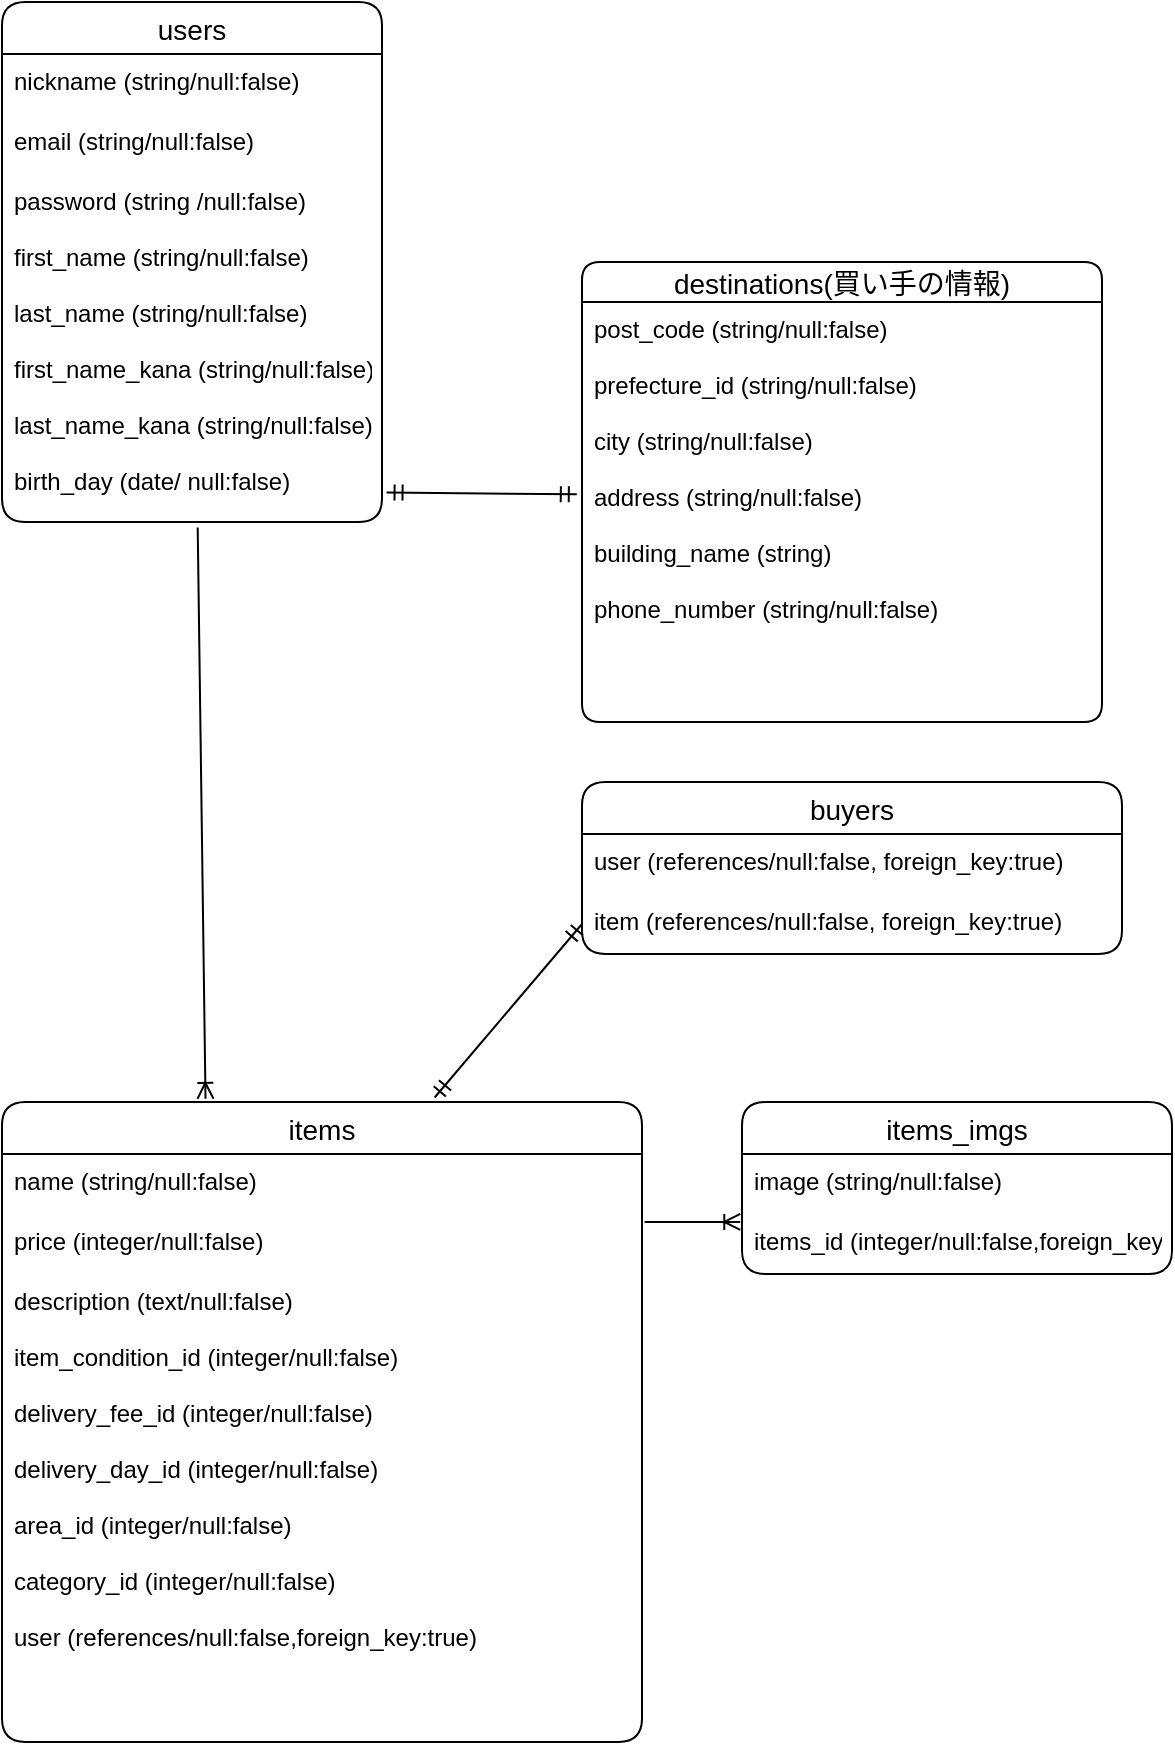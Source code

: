 <mxfile>
    <diagram id="SC02nmxxqd3HhDbNZ7X4" name="Page-1">
        <mxGraphModel dx="674" dy="568" grid="1" gridSize="10" guides="1" tooltips="1" connect="1" arrows="0" fold="1" page="1" pageScale="1" pageWidth="850" pageHeight="1100" background="none" math="0" shadow="0">
            <root>
                <mxCell id="0"/>
                <mxCell id="1" parent="0"/>
                <mxCell id="aFZ-WwqPqNnlQRLceJTL-1" value="users" style="swimlane;fontStyle=0;childLayout=stackLayout;horizontal=1;startSize=26;horizontalStack=0;resizeParent=1;resizeParentMax=0;resizeLast=0;collapsible=1;marginBottom=0;align=center;fontSize=14;rounded=1;" parent="1" vertex="1">
                    <mxGeometry x="30" y="30" width="190" height="260" as="geometry">
                        <mxRectangle x="30" y="20" width="70" height="30" as="alternateBounds"/>
                    </mxGeometry>
                </mxCell>
                <mxCell id="aFZ-WwqPqNnlQRLceJTL-2" value="nickname (string/null:false)" style="text;strokeColor=none;fillColor=none;spacingLeft=4;spacingRight=4;overflow=hidden;rotatable=0;points=[[0,0.5],[1,0.5]];portConstraint=eastwest;fontSize=12;rounded=1;" parent="aFZ-WwqPqNnlQRLceJTL-1" vertex="1">
                    <mxGeometry y="26" width="190" height="30" as="geometry"/>
                </mxCell>
                <mxCell id="aFZ-WwqPqNnlQRLceJTL-3" value="email (string/null:false)" style="text;strokeColor=none;fillColor=none;spacingLeft=4;spacingRight=4;overflow=hidden;rotatable=0;points=[[0,0.5],[1,0.5]];portConstraint=eastwest;fontSize=12;rounded=1;" parent="aFZ-WwqPqNnlQRLceJTL-1" vertex="1">
                    <mxGeometry y="56" width="190" height="30" as="geometry"/>
                </mxCell>
                <mxCell id="aFZ-WwqPqNnlQRLceJTL-4" value="password (string /null:false)&#10;&#10;first_name (string/null:false)&#10;&#10;last_name (string/null:false)&#10;&#10;first_name_kana (string/null:false)&#10;&#10;last_name_kana (string/null:false)&#10;&#10;birth_day (date/ null:false)&#10;&#10;&#10;&#10;&#10;&#10;&#10;&#10;&#10;&#10;&#10;&#10;&#10;&#10;&#10;" style="text;strokeColor=none;fillColor=none;spacingLeft=4;spacingRight=4;overflow=hidden;rotatable=0;points=[[0,0.5],[1,0.5]];portConstraint=eastwest;fontSize=12;rounded=1;" parent="aFZ-WwqPqNnlQRLceJTL-1" vertex="1">
                    <mxGeometry y="86" width="190" height="174" as="geometry"/>
                </mxCell>
                <mxCell id="aFZ-WwqPqNnlQRLceJTL-7" value="items" style="swimlane;fontStyle=0;childLayout=stackLayout;horizontal=1;startSize=26;horizontalStack=0;resizeParent=1;resizeParentMax=0;resizeLast=0;collapsible=1;marginBottom=0;align=center;fontSize=14;rounded=1;" parent="1" vertex="1">
                    <mxGeometry x="30" y="580" width="320" height="320" as="geometry"/>
                </mxCell>
                <mxCell id="aFZ-WwqPqNnlQRLceJTL-8" value="name (string/null:false)" style="text;strokeColor=none;fillColor=none;spacingLeft=4;spacingRight=4;overflow=hidden;rotatable=0;points=[[0,0.5],[1,0.5]];portConstraint=eastwest;fontSize=12;rounded=1;" parent="aFZ-WwqPqNnlQRLceJTL-7" vertex="1">
                    <mxGeometry y="26" width="320" height="30" as="geometry"/>
                </mxCell>
                <mxCell id="aFZ-WwqPqNnlQRLceJTL-9" value="price (integer/null:false)&#10;&#10;description (string/)" style="text;strokeColor=none;fillColor=none;spacingLeft=4;spacingRight=4;overflow=hidden;rotatable=0;points=[[0,0.5],[1,0.5]];portConstraint=eastwest;fontSize=12;rounded=1;" parent="aFZ-WwqPqNnlQRLceJTL-7" vertex="1">
                    <mxGeometry y="56" width="320" height="30" as="geometry"/>
                </mxCell>
                <mxCell id="aFZ-WwqPqNnlQRLceJTL-10" value="description (text/null:false)&#10;&#10;item_condition_id (integer/null:false)&#10;&#10;delivery_fee_id (integer/null:false)&#10;&#10;delivery_day_id (integer/null:false)&#10;&#10;area_id (integer/null:false)&#10;&#10;category_id (integer/null:false)&#10;&#10;user (references/null:false,foreign_key:true)&#10;&#10;&#10;&#10;&#10;&#10;&#10;" style="text;strokeColor=none;fillColor=none;spacingLeft=4;spacingRight=4;overflow=hidden;rotatable=0;points=[[0,0.5],[1,0.5]];portConstraint=eastwest;fontSize=12;rounded=1;" parent="aFZ-WwqPqNnlQRLceJTL-7" vertex="1">
                    <mxGeometry y="86" width="320" height="234" as="geometry"/>
                </mxCell>
                <mxCell id="aFZ-WwqPqNnlQRLceJTL-11" value="buyers" style="swimlane;fontStyle=0;childLayout=stackLayout;horizontal=1;startSize=26;horizontalStack=0;resizeParent=1;resizeParentMax=0;resizeLast=0;collapsible=1;marginBottom=0;align=center;fontSize=14;rounded=1;" parent="1" vertex="1">
                    <mxGeometry x="320" y="420" width="270" height="86" as="geometry"/>
                </mxCell>
                <mxCell id="aFZ-WwqPqNnlQRLceJTL-12" value="user (references/null:false, foreign_key:true)" style="text;strokeColor=none;fillColor=none;spacingLeft=4;spacingRight=4;overflow=hidden;rotatable=0;points=[[0,0.5],[1,0.5]];portConstraint=eastwest;fontSize=12;rounded=1;" parent="aFZ-WwqPqNnlQRLceJTL-11" vertex="1">
                    <mxGeometry y="26" width="270" height="30" as="geometry"/>
                </mxCell>
                <mxCell id="aFZ-WwqPqNnlQRLceJTL-13" value="item (references/null:false, foreign_key:true)" style="text;strokeColor=none;fillColor=none;spacingLeft=4;spacingRight=4;overflow=hidden;rotatable=0;points=[[0,0.5],[1,0.5]];portConstraint=eastwest;fontSize=12;rounded=1;" parent="aFZ-WwqPqNnlQRLceJTL-11" vertex="1">
                    <mxGeometry y="56" width="270" height="30" as="geometry"/>
                </mxCell>
                <mxCell id="aFZ-WwqPqNnlQRLceJTL-15" value="destinations(買い手の情報)" style="swimlane;fontStyle=0;childLayout=stackLayout;horizontal=1;startSize=20;horizontalStack=0;resizeParent=1;resizeParentMax=0;resizeLast=0;collapsible=1;marginBottom=0;align=center;fontSize=14;rounded=1;" parent="1" vertex="1">
                    <mxGeometry x="320" y="160" width="260" height="230" as="geometry"/>
                </mxCell>
                <mxCell id="aFZ-WwqPqNnlQRLceJTL-18" value="post_code (string/null:false)&#10;&#10;prefecture_id (string/null:false)&#10;&#10;city (string/null:false)&#10;&#10;address (string/null:false)&#10;&#10;building_name (string)&#10;&#10;phone_number (string/null:false)&#10;&#10;" style="text;strokeColor=none;fillColor=none;spacingLeft=4;spacingRight=4;overflow=hidden;rotatable=0;points=[[0,0.5],[1,0.5]];portConstraint=eastwest;fontSize=12;rounded=1;" parent="aFZ-WwqPqNnlQRLceJTL-15" vertex="1">
                    <mxGeometry y="20" width="260" height="210" as="geometry"/>
                </mxCell>
                <mxCell id="aFZ-WwqPqNnlQRLceJTL-19" value="items_imgs" style="swimlane;fontStyle=0;childLayout=stackLayout;horizontal=1;startSize=26;horizontalStack=0;resizeParent=1;resizeParentMax=0;resizeLast=0;collapsible=1;marginBottom=0;align=center;fontSize=14;rounded=1;" parent="1" vertex="1">
                    <mxGeometry x="400" y="580" width="215" height="86" as="geometry"/>
                </mxCell>
                <mxCell id="aFZ-WwqPqNnlQRLceJTL-20" value="image (string/null:false)" style="text;strokeColor=none;fillColor=none;spacingLeft=4;spacingRight=4;overflow=hidden;rotatable=0;points=[[0,0.5],[1,0.5]];portConstraint=eastwest;fontSize=12;rounded=1;" parent="aFZ-WwqPqNnlQRLceJTL-19" vertex="1">
                    <mxGeometry y="26" width="215" height="30" as="geometry"/>
                </mxCell>
                <mxCell id="aFZ-WwqPqNnlQRLceJTL-21" value="items_id (integer/null:false,foreign_key:true)" style="text;strokeColor=none;fillColor=none;spacingLeft=4;spacingRight=4;overflow=hidden;rotatable=0;points=[[0,0.5],[1,0.5]];portConstraint=eastwest;fontSize=12;rounded=1;" parent="aFZ-WwqPqNnlQRLceJTL-19" vertex="1">
                    <mxGeometry y="56" width="215" height="30" as="geometry"/>
                </mxCell>
                <mxCell id="aFZ-WwqPqNnlQRLceJTL-31" value="" style="fontSize=12;html=1;endArrow=ERmandOne;startArrow=ERmandOne;entryX=0;entryY=0.5;entryDx=0;entryDy=0;rounded=1;exitX=0.676;exitY=-0.007;exitDx=0;exitDy=0;exitPerimeter=0;" parent="1" source="aFZ-WwqPqNnlQRLceJTL-7" target="aFZ-WwqPqNnlQRLceJTL-13" edge="1">
                    <mxGeometry width="100" height="100" relative="1" as="geometry">
                        <mxPoint x="240" y="570" as="sourcePoint"/>
                        <mxPoint x="320" y="70" as="targetPoint"/>
                    </mxGeometry>
                </mxCell>
                <mxCell id="aFZ-WwqPqNnlQRLceJTL-32" value="" style="fontSize=12;html=1;endArrow=ERmandOne;startArrow=ERmandOne;entryX=-0.01;entryY=0.458;entryDx=0;entryDy=0;entryPerimeter=0;rounded=1;exitX=1.012;exitY=0.915;exitDx=0;exitDy=0;exitPerimeter=0;" parent="1" target="aFZ-WwqPqNnlQRLceJTL-18" edge="1" source="aFZ-WwqPqNnlQRLceJTL-4">
                    <mxGeometry width="100" height="100" relative="1" as="geometry">
                        <mxPoint x="220" y="300" as="sourcePoint"/>
                        <mxPoint x="310" y="300" as="targetPoint"/>
                    </mxGeometry>
                </mxCell>
                <mxCell id="aFZ-WwqPqNnlQRLceJTL-34" value="" style="fontSize=12;html=1;endArrow=ERoneToMany;entryX=0.318;entryY=-0.005;entryDx=0;entryDy=0;entryPerimeter=0;rounded=1;exitX=0.515;exitY=1.016;exitDx=0;exitDy=0;exitPerimeter=0;" parent="1" source="aFZ-WwqPqNnlQRLceJTL-4" target="aFZ-WwqPqNnlQRLceJTL-7" edge="1">
                    <mxGeometry width="100" height="100" relative="1" as="geometry">
                        <mxPoint x="120" y="330" as="sourcePoint"/>
                        <mxPoint x="400" y="440" as="targetPoint"/>
                    </mxGeometry>
                </mxCell>
                <mxCell id="aFZ-WwqPqNnlQRLceJTL-35" value="" style="fontSize=12;html=1;endArrow=ERoneToMany;exitX=1.004;exitY=0.133;exitDx=0;exitDy=0;exitPerimeter=0;entryX=-0.004;entryY=0.133;entryDx=0;entryDy=0;entryPerimeter=0;rounded=1;" parent="1" source="aFZ-WwqPqNnlQRLceJTL-9" target="aFZ-WwqPqNnlQRLceJTL-21" edge="1">
                    <mxGeometry width="100" height="100" relative="1" as="geometry">
                        <mxPoint x="300" y="740" as="sourcePoint"/>
                        <mxPoint x="400" y="640" as="targetPoint"/>
                    </mxGeometry>
                </mxCell>
            </root>
        </mxGraphModel>
    </diagram>
</mxfile>